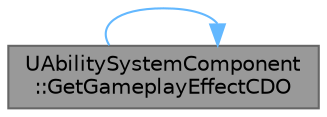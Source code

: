 digraph "UAbilitySystemComponent::GetGameplayEffectCDO"
{
 // INTERACTIVE_SVG=YES
 // LATEX_PDF_SIZE
  bgcolor="transparent";
  edge [fontname=Helvetica,fontsize=10,labelfontname=Helvetica,labelfontsize=10];
  node [fontname=Helvetica,fontsize=10,shape=box,height=0.2,width=0.4];
  rankdir="LR";
  Node1 [id="Node000001",label="UAbilitySystemComponent\l::GetGameplayEffectCDO",height=0.2,width=0.4,color="gray40", fillcolor="grey60", style="filled", fontcolor="black",tooltip="Returns a const pointer to the gameplay effect CDO associated with an active handle."];
  Node1 -> Node1 [id="edge1_Node000001_Node000001",color="steelblue1",style="solid",tooltip=" "];
}
